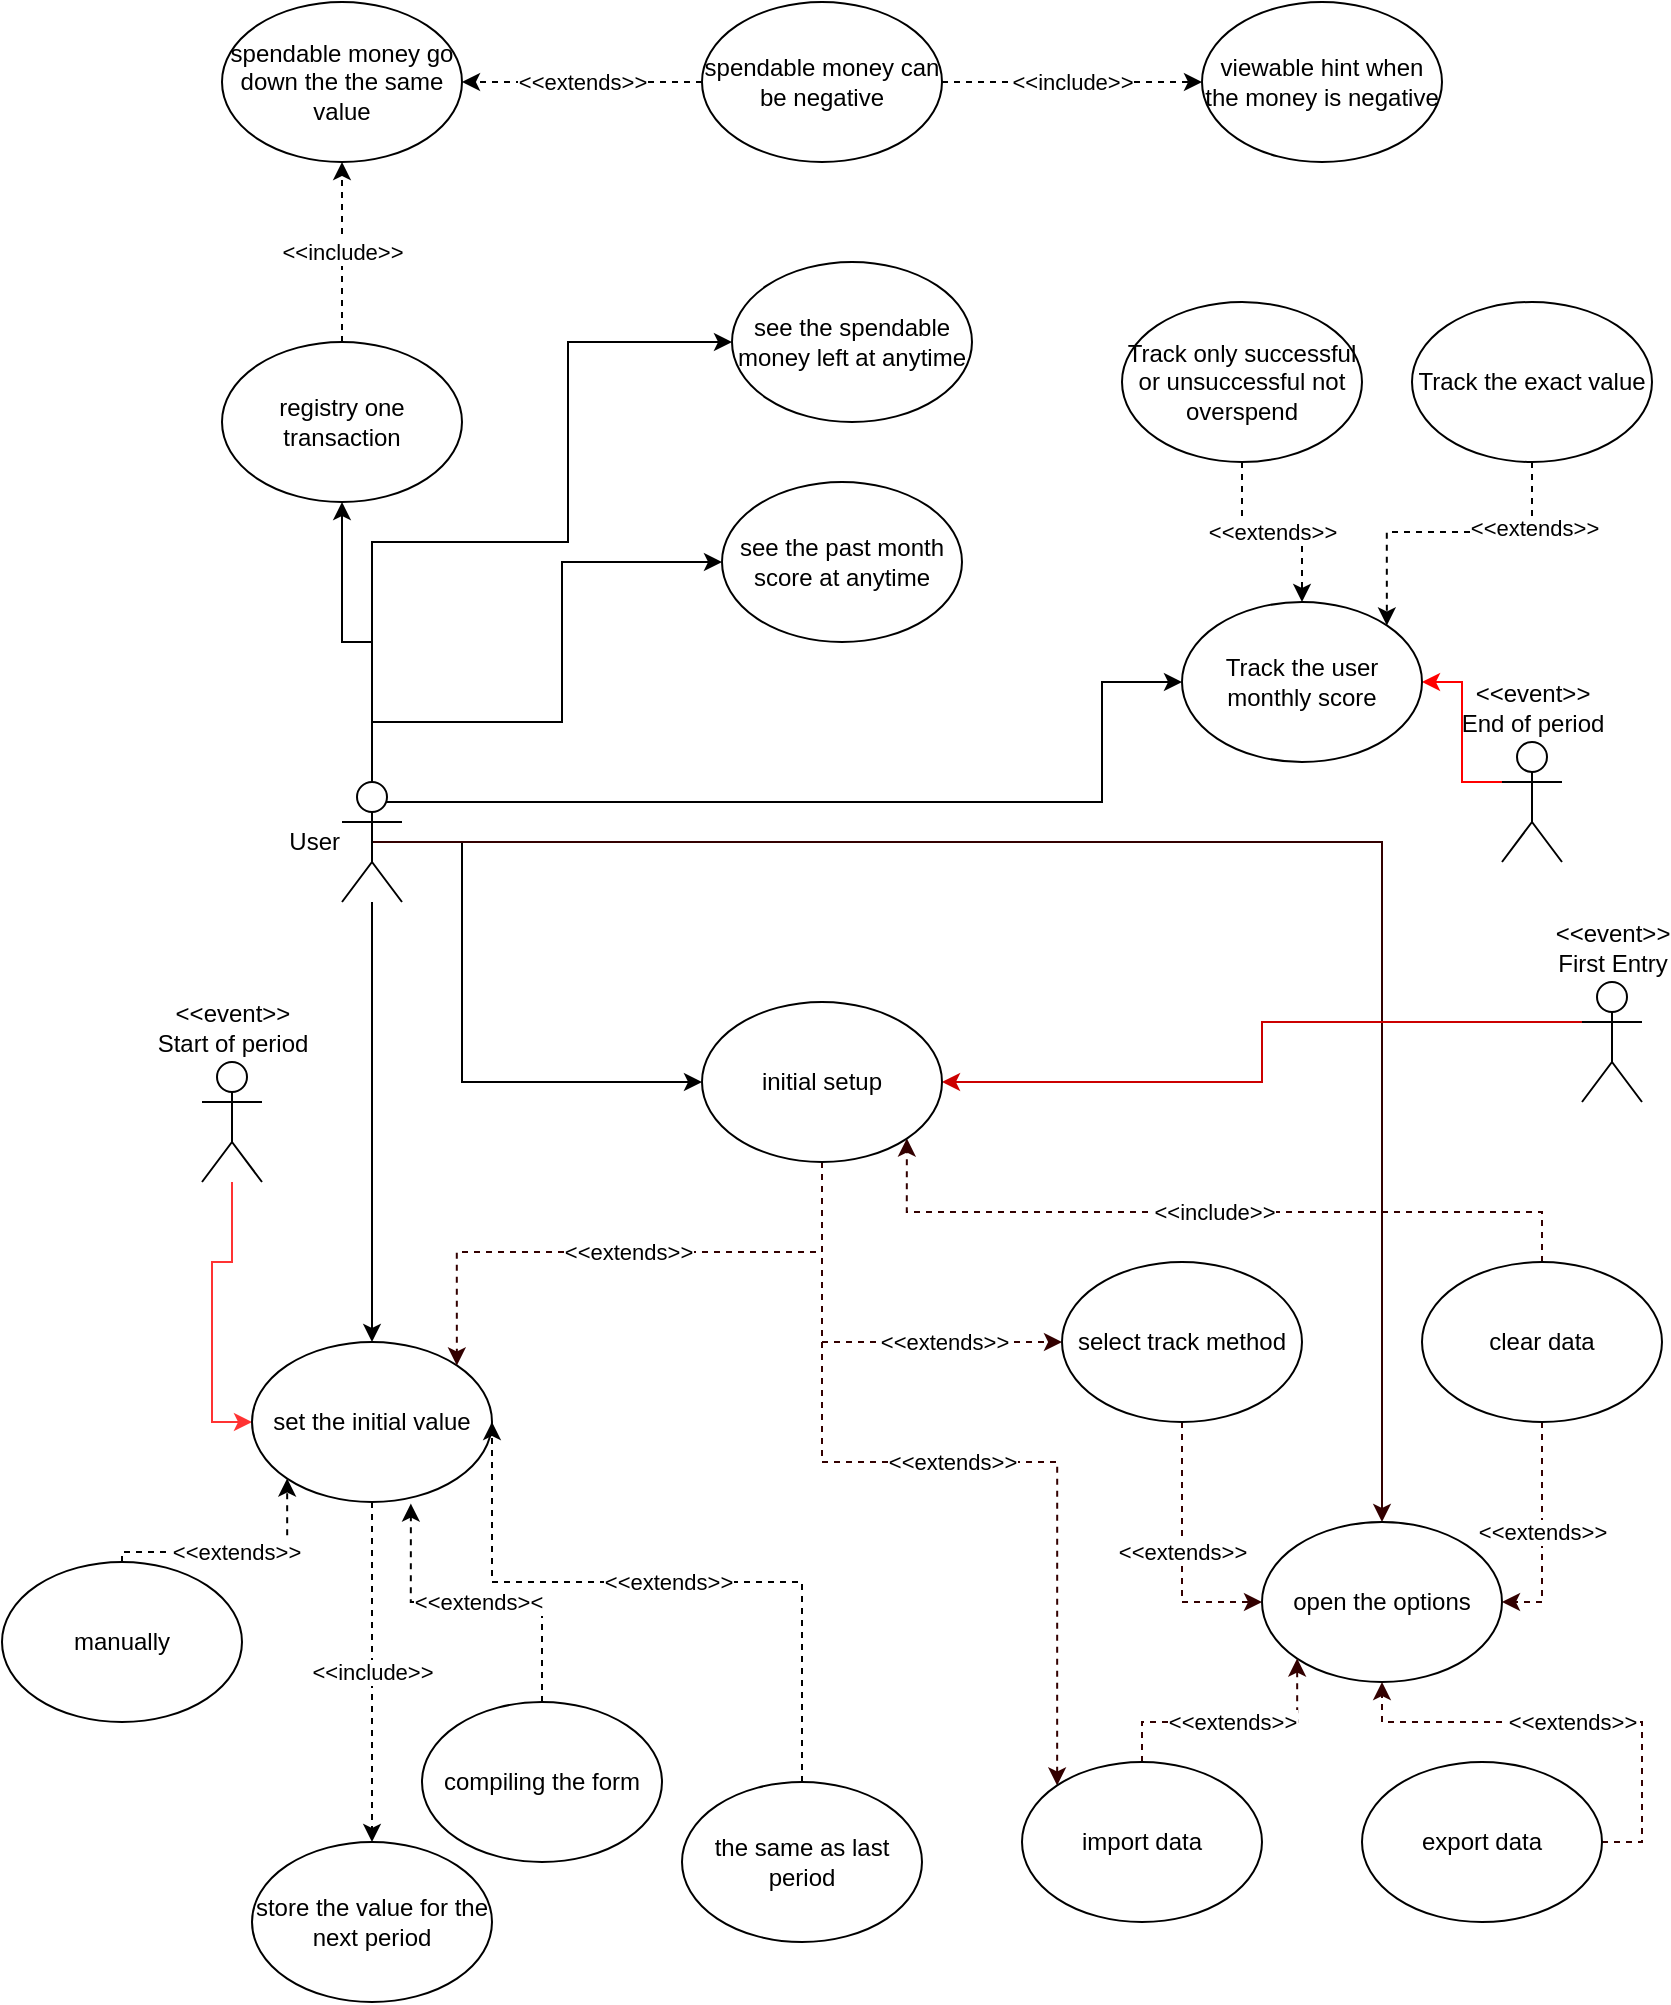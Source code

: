 <mxfile version="14.4.8" type="github">
  <diagram id="R00o_uZto41ws9qk-KIg" name="Page-1">
    <mxGraphModel dx="1033" dy="946" grid="1" gridSize="10" guides="1" tooltips="1" connect="1" arrows="1" fold="1" page="1" pageScale="1" pageWidth="850" pageHeight="1100" math="0" shadow="0">
      <root>
        <object label="" id="0">
          <mxCell />
        </object>
        <mxCell id="1" parent="0" />
        <mxCell id="_-29_EvRfan_lz7JUybT-13" style="edgeStyle=orthogonalEdgeStyle;rounded=0;orthogonalLoop=1;jettySize=auto;html=1;fontFamily=Helvetica;" parent="1" source="_-29_EvRfan_lz7JUybT-4" target="_-29_EvRfan_lz7JUybT-12" edge="1">
          <mxGeometry relative="1" as="geometry" />
        </mxCell>
        <mxCell id="_-29_EvRfan_lz7JUybT-30" style="edgeStyle=orthogonalEdgeStyle;rounded=0;orthogonalLoop=1;jettySize=auto;html=1;entryX=0.5;entryY=1;entryDx=0;entryDy=0;fontFamily=Helvetica;" parent="1" source="_-29_EvRfan_lz7JUybT-4" target="_-29_EvRfan_lz7JUybT-27" edge="1">
          <mxGeometry relative="1" as="geometry" />
        </mxCell>
        <mxCell id="_-29_EvRfan_lz7JUybT-33" style="edgeStyle=orthogonalEdgeStyle;rounded=0;orthogonalLoop=1;jettySize=auto;html=1;exitX=0.5;exitY=0.5;exitDx=0;exitDy=0;exitPerimeter=0;entryX=0;entryY=0.5;entryDx=0;entryDy=0;fontFamily=Helvetica;" parent="1" source="_-29_EvRfan_lz7JUybT-4" target="_-29_EvRfan_lz7JUybT-32" edge="1">
          <mxGeometry relative="1" as="geometry">
            <Array as="points">
              <mxPoint x="185" y="350" />
              <mxPoint x="283" y="350" />
              <mxPoint x="283" y="250" />
            </Array>
          </mxGeometry>
        </mxCell>
        <mxCell id="_-29_EvRfan_lz7JUybT-39" style="edgeStyle=orthogonalEdgeStyle;rounded=0;orthogonalLoop=1;jettySize=auto;html=1;exitX=0.5;exitY=0.5;exitDx=0;exitDy=0;exitPerimeter=0;entryX=0;entryY=0.5;entryDx=0;entryDy=0;fontFamily=Helvetica;" parent="1" source="_-29_EvRfan_lz7JUybT-4" target="_-29_EvRfan_lz7JUybT-38" edge="1">
          <mxGeometry relative="1" as="geometry">
            <Array as="points">
              <mxPoint x="185" y="440" />
              <mxPoint x="280" y="440" />
              <mxPoint x="280" y="360" />
            </Array>
          </mxGeometry>
        </mxCell>
        <mxCell id="_-29_EvRfan_lz7JUybT-41" style="edgeStyle=orthogonalEdgeStyle;rounded=0;orthogonalLoop=1;jettySize=auto;html=1;exitX=0.5;exitY=0.5;exitDx=0;exitDy=0;exitPerimeter=0;entryX=0;entryY=0.5;entryDx=0;entryDy=0;fontFamily=Helvetica;" parent="1" source="_-29_EvRfan_lz7JUybT-4" target="_-29_EvRfan_lz7JUybT-40" edge="1">
          <mxGeometry relative="1" as="geometry">
            <Array as="points">
              <mxPoint x="550" y="480" />
              <mxPoint x="550" y="420" />
            </Array>
          </mxGeometry>
        </mxCell>
        <mxCell id="pJprtQ17nexScmOIhKD2-4" style="edgeStyle=orthogonalEdgeStyle;rounded=0;orthogonalLoop=1;jettySize=auto;html=1;exitX=0.5;exitY=0.5;exitDx=0;exitDy=0;exitPerimeter=0;entryX=0;entryY=0.5;entryDx=0;entryDy=0;" edge="1" parent="1" source="_-29_EvRfan_lz7JUybT-4" target="_-29_EvRfan_lz7JUybT-59">
          <mxGeometry relative="1" as="geometry">
            <Array as="points">
              <mxPoint x="230" y="500" />
              <mxPoint x="230" y="620" />
            </Array>
          </mxGeometry>
        </mxCell>
        <mxCell id="pJprtQ17nexScmOIhKD2-7" style="edgeStyle=orthogonalEdgeStyle;rounded=0;orthogonalLoop=1;jettySize=auto;html=1;exitX=0.5;exitY=0.5;exitDx=0;exitDy=0;exitPerimeter=0;strokeColor=#330000;" edge="1" parent="1" source="_-29_EvRfan_lz7JUybT-4" target="_-29_EvRfan_lz7JUybT-51">
          <mxGeometry relative="1" as="geometry" />
        </mxCell>
        <object label="&lt;div&gt;User&lt;/div&gt;" id="_-29_EvRfan_lz7JUybT-4">
          <mxCell style="shape=umlActor;verticalLabelPosition=middle;verticalAlign=middle;html=1;outlineConnect=0;fontFamily=Helvetica;labelPosition=left;align=right;" parent="1" vertex="1">
            <mxGeometry x="170" y="470" width="30" height="60" as="geometry" />
          </mxCell>
        </object>
        <mxCell id="_-29_EvRfan_lz7JUybT-14" style="edgeStyle=orthogonalEdgeStyle;rounded=0;orthogonalLoop=1;jettySize=auto;html=1;entryX=0;entryY=0.5;entryDx=0;entryDy=0;fontFamily=Helvetica;strokeColor=#FF3333;" parent="1" source="_-29_EvRfan_lz7JUybT-6" target="_-29_EvRfan_lz7JUybT-12" edge="1">
          <mxGeometry relative="1" as="geometry" />
        </mxCell>
        <object label="&lt;div align=&quot;center&quot;&gt;&lt;br&gt;&lt;/div&gt;&lt;div align=&quot;center&quot;&gt;&lt;br&gt;&lt;/div&gt;&lt;div align=&quot;center&quot;&gt;&amp;lt;&amp;lt;event&amp;gt;&amp;gt;&lt;/div&gt;&lt;div align=&quot;center&quot;&gt;Start of period&lt;/div&gt;" id="_-29_EvRfan_lz7JUybT-6">
          <mxCell style="shape=umlActor;verticalLabelPosition=top;verticalAlign=bottom;html=1;outlineConnect=0;fontFamily=Helvetica;labelPosition=center;align=center;" parent="1" vertex="1">
            <mxGeometry x="100" y="610" width="30" height="60" as="geometry" />
          </mxCell>
        </object>
        <mxCell id="_-29_EvRfan_lz7JUybT-43" style="edgeStyle=orthogonalEdgeStyle;rounded=0;orthogonalLoop=1;jettySize=auto;html=1;exitX=0;exitY=0.333;exitDx=0;exitDy=0;exitPerimeter=0;entryX=1;entryY=0.5;entryDx=0;entryDy=0;fontFamily=Helvetica;strokeColor=#FF0000;" parent="1" source="_-29_EvRfan_lz7JUybT-7" target="_-29_EvRfan_lz7JUybT-40" edge="1">
          <mxGeometry relative="1" as="geometry" />
        </mxCell>
        <object label="&lt;div&gt;&amp;lt;&amp;lt;event&amp;gt;&amp;gt;&lt;/div&gt;&lt;div&gt;End of period&lt;/div&gt;" id="_-29_EvRfan_lz7JUybT-7">
          <mxCell style="shape=umlActor;verticalLabelPosition=top;verticalAlign=bottom;html=1;outlineConnect=0;fontFamily=Helvetica;labelPosition=center;align=center;" parent="1" vertex="1">
            <mxGeometry x="750" y="450" width="30" height="60" as="geometry" />
          </mxCell>
        </object>
        <mxCell id="_-29_EvRfan_lz7JUybT-25" value="&amp;lt;&amp;lt;include&amp;gt;&amp;gt;" style="edgeStyle=orthogonalEdgeStyle;rounded=0;orthogonalLoop=1;jettySize=auto;html=1;exitX=0.5;exitY=1;exitDx=0;exitDy=0;dashed=1;fontFamily=Helvetica;" parent="1" source="_-29_EvRfan_lz7JUybT-12" target="_-29_EvRfan_lz7JUybT-22" edge="1">
          <mxGeometry relative="1" as="geometry" />
        </mxCell>
        <mxCell id="_-29_EvRfan_lz7JUybT-12" value="&lt;div&gt;set the initial value&lt;/div&gt;" style="ellipse;whiteSpace=wrap;html=1;fontFamily=Helvetica;align=center;" parent="1" vertex="1">
          <mxGeometry x="125" y="750" width="120" height="80" as="geometry" />
        </mxCell>
        <mxCell id="_-29_EvRfan_lz7JUybT-18" value="&amp;lt;&amp;lt;extends&amp;gt;&amp;gt;" style="edgeStyle=orthogonalEdgeStyle;rounded=0;orthogonalLoop=1;jettySize=auto;html=1;exitX=0.5;exitY=0;exitDx=0;exitDy=0;entryX=0;entryY=1;entryDx=0;entryDy=0;fontFamily=Helvetica;dashed=1;" parent="1" source="_-29_EvRfan_lz7JUybT-15" target="_-29_EvRfan_lz7JUybT-12" edge="1">
          <mxGeometry relative="1" as="geometry">
            <Array as="points">
              <mxPoint x="60" y="855" />
              <mxPoint x="143" y="855" />
            </Array>
          </mxGeometry>
        </mxCell>
        <mxCell id="_-29_EvRfan_lz7JUybT-15" value="manually" style="ellipse;whiteSpace=wrap;html=1;fontFamily=Helvetica;align=center;" parent="1" vertex="1">
          <mxGeometry y="860" width="120" height="80" as="geometry" />
        </mxCell>
        <mxCell id="_-29_EvRfan_lz7JUybT-20" value="&amp;lt;&amp;lt;extends&amp;gt;&amp;lt;" style="edgeStyle=orthogonalEdgeStyle;rounded=0;orthogonalLoop=1;jettySize=auto;html=1;exitX=0.5;exitY=0;exitDx=0;exitDy=0;entryX=0.662;entryY=1.01;entryDx=0;entryDy=0;entryPerimeter=0;dashed=1;fontFamily=Helvetica;" parent="1" source="_-29_EvRfan_lz7JUybT-16" target="_-29_EvRfan_lz7JUybT-12" edge="1">
          <mxGeometry relative="1" as="geometry" />
        </mxCell>
        <mxCell id="_-29_EvRfan_lz7JUybT-16" value="compiling the form" style="ellipse;whiteSpace=wrap;html=1;fontFamily=Helvetica;align=center;" parent="1" vertex="1">
          <mxGeometry x="210" y="930" width="120" height="80" as="geometry" />
        </mxCell>
        <mxCell id="_-29_EvRfan_lz7JUybT-21" value="&amp;lt;&amp;lt;extends&amp;gt;&amp;gt;" style="edgeStyle=orthogonalEdgeStyle;rounded=0;orthogonalLoop=1;jettySize=auto;html=1;exitX=0.5;exitY=0;exitDx=0;exitDy=0;entryX=1;entryY=0.5;entryDx=0;entryDy=0;dashed=1;fontFamily=Helvetica;" parent="1" source="_-29_EvRfan_lz7JUybT-17" target="_-29_EvRfan_lz7JUybT-12" edge="1">
          <mxGeometry relative="1" as="geometry">
            <Array as="points">
              <mxPoint x="400" y="870" />
              <mxPoint x="245" y="870" />
            </Array>
          </mxGeometry>
        </mxCell>
        <mxCell id="_-29_EvRfan_lz7JUybT-17" value="the same as last period" style="ellipse;whiteSpace=wrap;html=1;fontFamily=Helvetica;align=center;" parent="1" vertex="1">
          <mxGeometry x="340" y="970" width="120" height="80" as="geometry" />
        </mxCell>
        <mxCell id="_-29_EvRfan_lz7JUybT-22" value="store the value for the next period" style="ellipse;whiteSpace=wrap;html=1;fontFamily=Helvetica;align=center;" parent="1" vertex="1">
          <mxGeometry x="125" y="1000" width="120" height="80" as="geometry" />
        </mxCell>
        <mxCell id="_-29_EvRfan_lz7JUybT-29" value="&amp;lt;&amp;lt;include&amp;gt;&amp;gt;" style="edgeStyle=orthogonalEdgeStyle;rounded=0;orthogonalLoop=1;jettySize=auto;html=1;exitX=0.5;exitY=0;exitDx=0;exitDy=0;entryX=0.5;entryY=1;entryDx=0;entryDy=0;dashed=1;fontFamily=Helvetica;" parent="1" source="_-29_EvRfan_lz7JUybT-27" target="_-29_EvRfan_lz7JUybT-28" edge="1">
          <mxGeometry relative="1" as="geometry" />
        </mxCell>
        <mxCell id="_-29_EvRfan_lz7JUybT-27" value="registry one transaction" style="ellipse;whiteSpace=wrap;html=1;fontFamily=Helvetica;align=center;" parent="1" vertex="1">
          <mxGeometry x="110" y="250" width="120" height="80" as="geometry" />
        </mxCell>
        <mxCell id="_-29_EvRfan_lz7JUybT-28" value="spendable money go down the the same value" style="ellipse;whiteSpace=wrap;html=1;fontFamily=Helvetica;align=center;" parent="1" vertex="1">
          <mxGeometry x="110" y="80" width="120" height="80" as="geometry" />
        </mxCell>
        <mxCell id="_-29_EvRfan_lz7JUybT-32" value="see the spendable money left at anytime" style="ellipse;whiteSpace=wrap;html=1;fontFamily=Helvetica;align=center;" parent="1" vertex="1">
          <mxGeometry x="365" y="210" width="120" height="80" as="geometry" />
        </mxCell>
        <mxCell id="_-29_EvRfan_lz7JUybT-35" value="&amp;lt;&amp;lt;extends&amp;gt;&amp;gt;" style="edgeStyle=orthogonalEdgeStyle;rounded=0;orthogonalLoop=1;jettySize=auto;html=1;exitX=0;exitY=0.5;exitDx=0;exitDy=0;entryX=1;entryY=0.5;entryDx=0;entryDy=0;fontFamily=Helvetica;dashed=1;" parent="1" source="_-29_EvRfan_lz7JUybT-34" target="_-29_EvRfan_lz7JUybT-28" edge="1">
          <mxGeometry relative="1" as="geometry" />
        </mxCell>
        <mxCell id="_-29_EvRfan_lz7JUybT-37" value="&amp;lt;&amp;lt;include&amp;gt;&amp;gt;" style="edgeStyle=orthogonalEdgeStyle;rounded=0;orthogonalLoop=1;jettySize=auto;html=1;exitX=1;exitY=0.5;exitDx=0;exitDy=0;entryX=0;entryY=0.5;entryDx=0;entryDy=0;dashed=1;fontFamily=Helvetica;" parent="1" source="_-29_EvRfan_lz7JUybT-34" target="_-29_EvRfan_lz7JUybT-36" edge="1">
          <mxGeometry relative="1" as="geometry" />
        </mxCell>
        <mxCell id="_-29_EvRfan_lz7JUybT-34" value="spendable money can be negative" style="ellipse;whiteSpace=wrap;html=1;fontFamily=Helvetica;align=center;" parent="1" vertex="1">
          <mxGeometry x="350" y="80" width="120" height="80" as="geometry" />
        </mxCell>
        <mxCell id="_-29_EvRfan_lz7JUybT-36" value="viewable hint when the money is negative" style="ellipse;whiteSpace=wrap;html=1;fontFamily=Helvetica;align=center;" parent="1" vertex="1">
          <mxGeometry x="600" y="80" width="120" height="80" as="geometry" />
        </mxCell>
        <mxCell id="_-29_EvRfan_lz7JUybT-38" value="see the past month score at anytime" style="ellipse;whiteSpace=wrap;html=1;fontFamily=Helvetica;align=center;" parent="1" vertex="1">
          <mxGeometry x="360" y="320" width="120" height="80" as="geometry" />
        </mxCell>
        <mxCell id="_-29_EvRfan_lz7JUybT-40" value="&lt;div&gt;Track the user monthly score&lt;/div&gt;" style="ellipse;whiteSpace=wrap;html=1;fontFamily=Helvetica;align=center;" parent="1" vertex="1">
          <mxGeometry x="590" y="380" width="120" height="80" as="geometry" />
        </mxCell>
        <mxCell id="_-29_EvRfan_lz7JUybT-49" value="&amp;lt;&amp;lt;extends&amp;gt;&amp;gt;" style="edgeStyle=orthogonalEdgeStyle;rounded=0;orthogonalLoop=1;jettySize=auto;html=1;exitX=0.5;exitY=1;exitDx=0;exitDy=0;fontFamily=Helvetica;dashed=1;" parent="1" source="_-29_EvRfan_lz7JUybT-44" target="_-29_EvRfan_lz7JUybT-40" edge="1">
          <mxGeometry relative="1" as="geometry" />
        </mxCell>
        <mxCell id="_-29_EvRfan_lz7JUybT-44" value="Track only successful or unsuccessful not overspend" style="ellipse;whiteSpace=wrap;html=1;fontFamily=Helvetica;align=center;" parent="1" vertex="1">
          <mxGeometry x="560" y="230" width="120" height="80" as="geometry" />
        </mxCell>
        <mxCell id="_-29_EvRfan_lz7JUybT-48" style="edgeStyle=orthogonalEdgeStyle;rounded=0;orthogonalLoop=1;jettySize=auto;html=1;exitX=0.5;exitY=1;exitDx=0;exitDy=0;entryX=1;entryY=0;entryDx=0;entryDy=0;fontFamily=Helvetica;dashed=1;" parent="1" source="_-29_EvRfan_lz7JUybT-45" target="_-29_EvRfan_lz7JUybT-40" edge="1">
          <mxGeometry relative="1" as="geometry" />
        </mxCell>
        <mxCell id="_-29_EvRfan_lz7JUybT-50" value="&amp;lt;&amp;lt;extends&amp;gt;&amp;gt;" style="edgeLabel;html=1;align=center;verticalAlign=middle;resizable=0;points=[];fontFamily=Helvetica;" parent="_-29_EvRfan_lz7JUybT-48" vertex="1" connectable="0">
          <mxGeometry x="-0.572" y="1" relative="1" as="geometry">
            <mxPoint as="offset" />
          </mxGeometry>
        </mxCell>
        <mxCell id="_-29_EvRfan_lz7JUybT-45" value="Track the exact value" style="ellipse;whiteSpace=wrap;html=1;fontFamily=Helvetica;align=center;" parent="1" vertex="1">
          <mxGeometry x="705" y="230" width="120" height="80" as="geometry" />
        </mxCell>
        <mxCell id="_-29_EvRfan_lz7JUybT-51" value="open the options" style="ellipse;whiteSpace=wrap;html=1;fontFamily=Helvetica;align=center;" parent="1" vertex="1">
          <mxGeometry x="630" y="840" width="120" height="80" as="geometry" />
        </mxCell>
        <mxCell id="pJprtQ17nexScmOIhKD2-9" value="&amp;lt;&amp;lt;extends&amp;gt;&amp;gt;" style="edgeStyle=orthogonalEdgeStyle;rounded=0;orthogonalLoop=1;jettySize=auto;html=1;exitX=0.5;exitY=1;exitDx=0;exitDy=0;entryX=1;entryY=0.5;entryDx=0;entryDy=0;dashed=1;strokeColor=#330000;" edge="1" parent="1" source="_-29_EvRfan_lz7JUybT-52" target="_-29_EvRfan_lz7JUybT-51">
          <mxGeometry relative="1" as="geometry" />
        </mxCell>
        <mxCell id="pJprtQ17nexScmOIhKD2-12" value="&amp;lt;&amp;lt;include&amp;gt;&amp;gt;" style="edgeStyle=orthogonalEdgeStyle;rounded=0;orthogonalLoop=1;jettySize=auto;html=1;exitX=0.5;exitY=0;exitDx=0;exitDy=0;entryX=1;entryY=1;entryDx=0;entryDy=0;dashed=1;strokeColor=#330000;" edge="1" parent="1" source="_-29_EvRfan_lz7JUybT-52" target="_-29_EvRfan_lz7JUybT-59">
          <mxGeometry relative="1" as="geometry" />
        </mxCell>
        <mxCell id="_-29_EvRfan_lz7JUybT-52" value="clear data" style="ellipse;whiteSpace=wrap;html=1;fontFamily=Helvetica;align=center;" parent="1" vertex="1">
          <mxGeometry x="710" y="710" width="120" height="80" as="geometry" />
        </mxCell>
        <mxCell id="pJprtQ17nexScmOIhKD2-8" value="&amp;lt;&amp;lt;extends&amp;gt;&amp;gt;" style="edgeStyle=orthogonalEdgeStyle;rounded=0;orthogonalLoop=1;jettySize=auto;html=1;exitX=0.5;exitY=1;exitDx=0;exitDy=0;entryX=0;entryY=0.5;entryDx=0;entryDy=0;strokeColor=#330000;dashed=1;" edge="1" parent="1" source="_-29_EvRfan_lz7JUybT-53" target="_-29_EvRfan_lz7JUybT-51">
          <mxGeometry relative="1" as="geometry" />
        </mxCell>
        <mxCell id="_-29_EvRfan_lz7JUybT-53" value="select track method" style="ellipse;whiteSpace=wrap;html=1;fontFamily=Helvetica;align=center;" parent="1" vertex="1">
          <mxGeometry x="530" y="710" width="120" height="80" as="geometry" />
        </mxCell>
        <mxCell id="pJprtQ17nexScmOIhKD2-6" style="edgeStyle=orthogonalEdgeStyle;rounded=0;orthogonalLoop=1;jettySize=auto;html=1;exitX=0;exitY=0.333;exitDx=0;exitDy=0;exitPerimeter=0;entryX=1;entryY=0.5;entryDx=0;entryDy=0;strokeColor=#CC0000;" edge="1" parent="1" source="_-29_EvRfan_lz7JUybT-58" target="_-29_EvRfan_lz7JUybT-59">
          <mxGeometry relative="1" as="geometry" />
        </mxCell>
        <mxCell id="_-29_EvRfan_lz7JUybT-58" value="&lt;div&gt;&amp;lt;&amp;lt;event&amp;gt;&amp;gt;&lt;/div&gt;&lt;div&gt;First Entry&lt;br&gt;&lt;/div&gt;" style="shape=umlActor;verticalLabelPosition=top;verticalAlign=bottom;html=1;outlineConnect=0;fontFamily=Helvetica;align=center;labelPosition=center;" parent="1" vertex="1">
          <mxGeometry x="790" y="570" width="30" height="60" as="geometry" />
        </mxCell>
        <mxCell id="pJprtQ17nexScmOIhKD2-13" value="&amp;lt;&amp;lt;extends&amp;gt;&amp;gt;" style="edgeStyle=orthogonalEdgeStyle;rounded=0;orthogonalLoop=1;jettySize=auto;html=1;exitX=0.5;exitY=1;exitDx=0;exitDy=0;entryX=0;entryY=0;entryDx=0;entryDy=0;dashed=1;strokeColor=#330000;" edge="1" parent="1" source="_-29_EvRfan_lz7JUybT-59" target="pJprtQ17nexScmOIhKD2-2">
          <mxGeometry relative="1" as="geometry" />
        </mxCell>
        <mxCell id="pJprtQ17nexScmOIhKD2-14" value="&amp;lt;&amp;lt;extends&amp;gt;&amp;gt;" style="edgeStyle=orthogonalEdgeStyle;rounded=0;orthogonalLoop=1;jettySize=auto;html=1;exitX=0.5;exitY=1;exitDx=0;exitDy=0;entryX=1;entryY=0;entryDx=0;entryDy=0;dashed=1;strokeColor=#330000;" edge="1" parent="1" source="_-29_EvRfan_lz7JUybT-59" target="_-29_EvRfan_lz7JUybT-12">
          <mxGeometry relative="1" as="geometry" />
        </mxCell>
        <mxCell id="pJprtQ17nexScmOIhKD2-16" value="&amp;lt;&amp;lt;extends&amp;gt;&amp;gt;" style="edgeStyle=orthogonalEdgeStyle;rounded=0;orthogonalLoop=1;jettySize=auto;html=1;exitX=0.5;exitY=1;exitDx=0;exitDy=0;entryX=0;entryY=0.5;entryDx=0;entryDy=0;dashed=1;strokeColor=#330000;" edge="1" parent="1" source="_-29_EvRfan_lz7JUybT-59" target="_-29_EvRfan_lz7JUybT-53">
          <mxGeometry x="0.428" relative="1" as="geometry">
            <mxPoint x="1" as="offset" />
          </mxGeometry>
        </mxCell>
        <mxCell id="_-29_EvRfan_lz7JUybT-59" value="initial setup" style="ellipse;whiteSpace=wrap;html=1;fontFamily=Helvetica;align=center;" parent="1" vertex="1">
          <mxGeometry x="350" y="580" width="120" height="80" as="geometry" />
        </mxCell>
        <mxCell id="pJprtQ17nexScmOIhKD2-10" value="&amp;lt;&amp;lt;extends&amp;gt;&amp;gt;" style="edgeStyle=orthogonalEdgeStyle;rounded=0;orthogonalLoop=1;jettySize=auto;html=1;exitX=0.5;exitY=0;exitDx=0;exitDy=0;entryX=0;entryY=1;entryDx=0;entryDy=0;dashed=1;strokeColor=#330000;" edge="1" parent="1" source="pJprtQ17nexScmOIhKD2-2" target="_-29_EvRfan_lz7JUybT-51">
          <mxGeometry relative="1" as="geometry" />
        </mxCell>
        <mxCell id="pJprtQ17nexScmOIhKD2-2" value="import data" style="ellipse;whiteSpace=wrap;html=1;" vertex="1" parent="1">
          <mxGeometry x="510" y="960" width="120" height="80" as="geometry" />
        </mxCell>
        <mxCell id="pJprtQ17nexScmOIhKD2-11" value="&amp;lt;&amp;lt;extends&amp;gt;&amp;gt;" style="edgeStyle=orthogonalEdgeStyle;rounded=0;orthogonalLoop=1;jettySize=auto;html=1;exitX=1;exitY=0.5;exitDx=0;exitDy=0;dashed=1;strokeColor=#330000;" edge="1" parent="1" source="pJprtQ17nexScmOIhKD2-3" target="_-29_EvRfan_lz7JUybT-51">
          <mxGeometry relative="1" as="geometry" />
        </mxCell>
        <mxCell id="pJprtQ17nexScmOIhKD2-3" value="export data" style="ellipse;whiteSpace=wrap;html=1;" vertex="1" parent="1">
          <mxGeometry x="680" y="960" width="120" height="80" as="geometry" />
        </mxCell>
      </root>
    </mxGraphModel>
  </diagram>
</mxfile>
